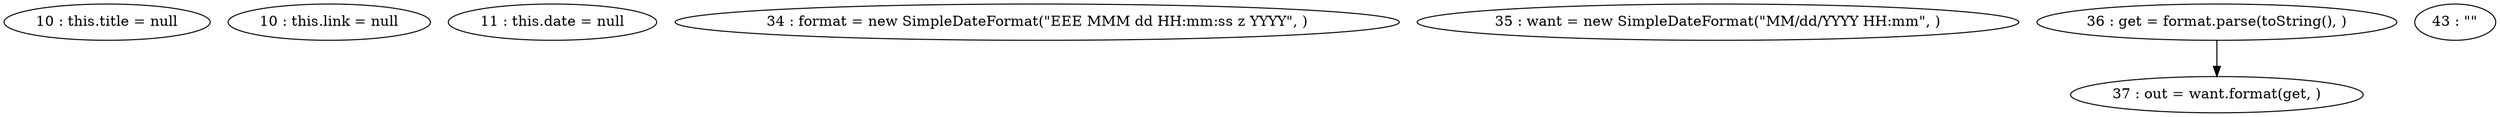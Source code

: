 digraph G {
"10 : this.title = null"
"10 : this.link = null"
"11 : this.date = null"
"34 : format = new SimpleDateFormat(\"EEE MMM dd HH:mm:ss z YYYY\", )"
"35 : want = new SimpleDateFormat(\"MM/dd/YYYY HH:mm\", )"
"36 : get = format.parse(toString(), )"
"36 : get = format.parse(toString(), )" -> "37 : out = want.format(get, )"
"37 : out = want.format(get, )"
"43 : \"\""
}